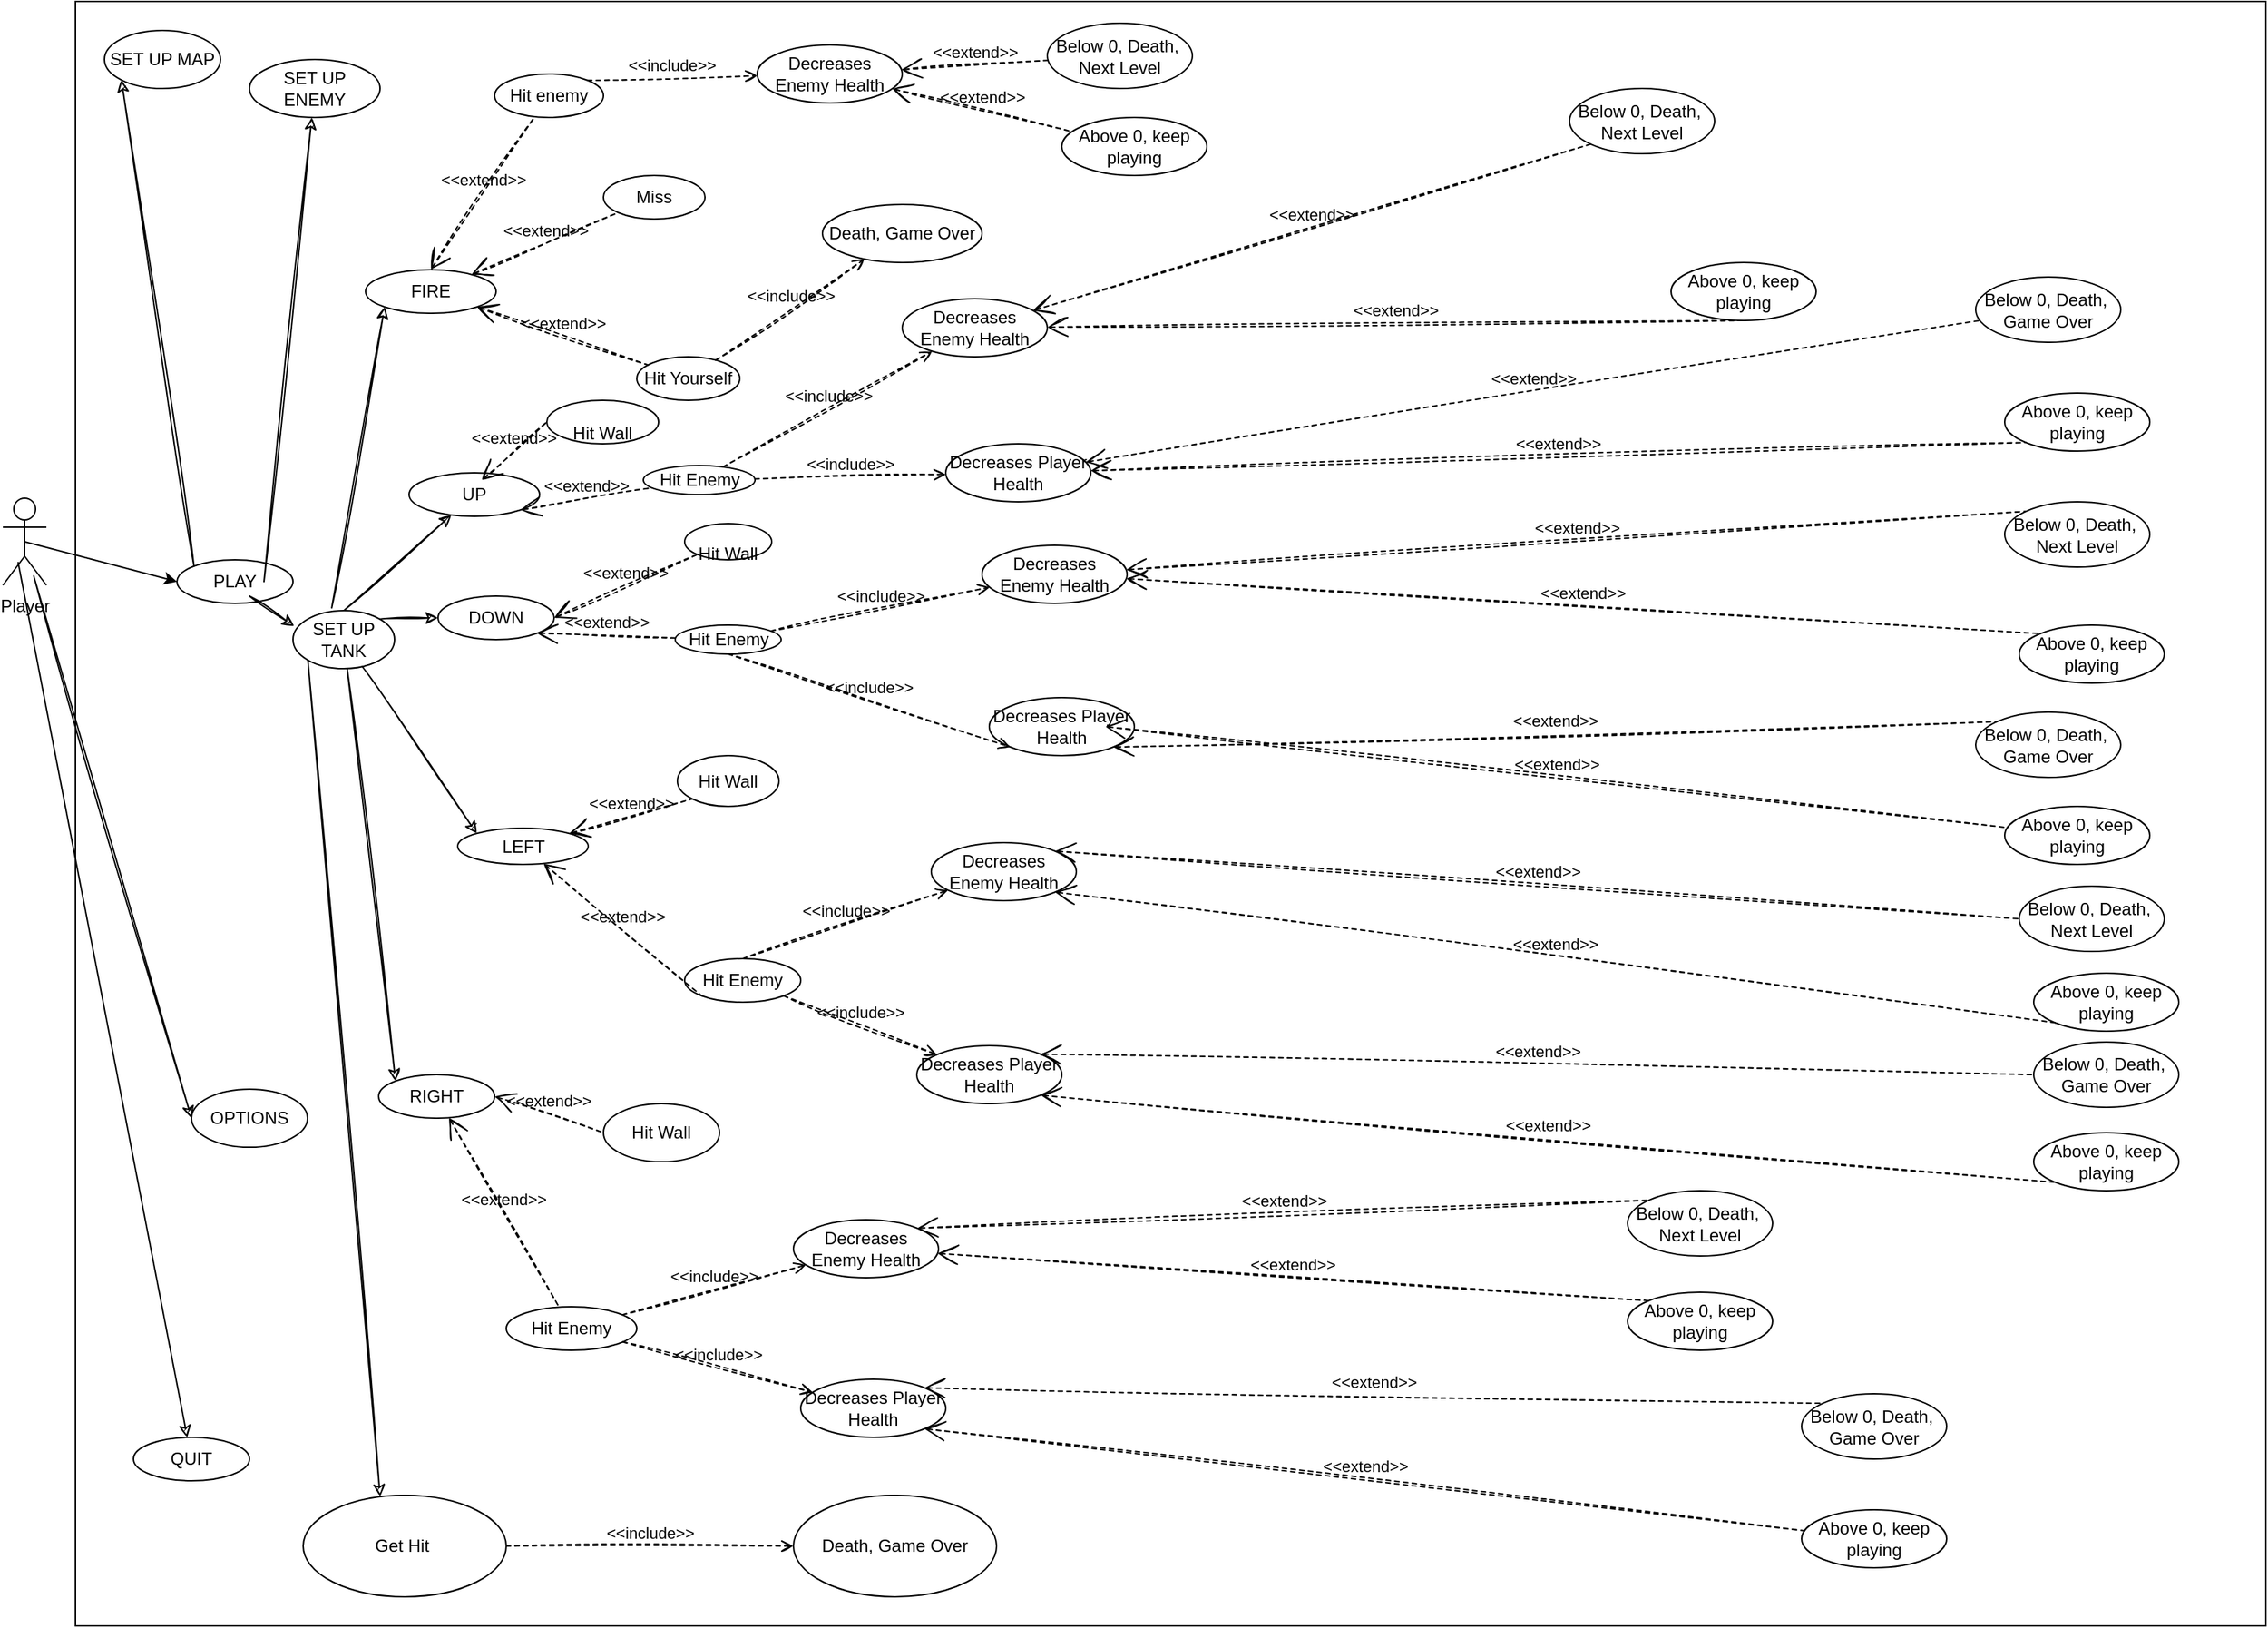 <mxfile version="20.8.16" type="device"><diagram name="Page-1" id="Rum_FBe-qlviE1NauU1L"><mxGraphModel dx="2120" dy="1400" grid="1" gridSize="10" guides="1" tooltips="1" connect="1" arrows="1" fold="1" page="1" pageScale="1" pageWidth="827" pageHeight="1169" math="0" shadow="0"><root><mxCell id="0"/><mxCell id="1" parent="0"/><mxCell id="oNzEl8xOcq2-7hBqc7Kb-83" value="" style="rounded=0;whiteSpace=wrap;html=1;" parent="1" vertex="1"><mxGeometry x="60" y="30" width="1510" height="1120" as="geometry"/></mxCell><mxCell id="oNzEl8xOcq2-7hBqc7Kb-84" value="Player" style="shape=umlActor;verticalLabelPosition=bottom;verticalAlign=top;html=1;" parent="1" vertex="1"><mxGeometry x="10" y="372.5" width="30" height="60" as="geometry"/></mxCell><mxCell id="oNzEl8xOcq2-7hBqc7Kb-85" value="PLAY" style="ellipse;whiteSpace=wrap;html=1;" parent="1" vertex="1"><mxGeometry x="130" y="415" width="80" height="30" as="geometry"/></mxCell><mxCell id="oNzEl8xOcq2-7hBqc7Kb-86" value="OPTIONS" style="ellipse;whiteSpace=wrap;html=1;" parent="1" vertex="1"><mxGeometry x="140" y="780" width="80" height="40" as="geometry"/></mxCell><mxCell id="oNzEl8xOcq2-7hBqc7Kb-87" value="QUIT" style="ellipse;whiteSpace=wrap;html=1;" parent="1" vertex="1"><mxGeometry x="100" y="1020" width="80" height="30" as="geometry"/></mxCell><mxCell id="oNzEl8xOcq2-7hBqc7Kb-88" value="" style="endArrow=classic;html=1;rounded=0;entryX=0;entryY=0.5;entryDx=0;entryDy=0;exitX=0.5;exitY=0.5;exitDx=0;exitDy=0;exitPerimeter=0;" parent="1" source="oNzEl8xOcq2-7hBqc7Kb-84" target="oNzEl8xOcq2-7hBqc7Kb-85" edge="1"><mxGeometry width="50" height="50" relative="1" as="geometry"><mxPoint x="70" y="400" as="sourcePoint"/><mxPoint x="110" y="370" as="targetPoint"/></mxGeometry></mxCell><mxCell id="oNzEl8xOcq2-7hBqc7Kb-89" value="" style="endArrow=classic;html=1;rounded=0;sketch=1;exitX=0.351;exitY=0.74;exitDx=0;exitDy=0;exitPerimeter=0;" parent="1" source="oNzEl8xOcq2-7hBqc7Kb-84" target="oNzEl8xOcq2-7hBqc7Kb-87" edge="1"><mxGeometry width="50" height="50" relative="1" as="geometry"><mxPoint x="350" y="430" as="sourcePoint"/><mxPoint x="120" y="480" as="targetPoint"/></mxGeometry></mxCell><mxCell id="oNzEl8xOcq2-7hBqc7Kb-90" value="SET UP ENEMY" style="ellipse;whiteSpace=wrap;html=1;" parent="1" vertex="1"><mxGeometry x="180" y="70" width="90" height="40" as="geometry"/></mxCell><mxCell id="oNzEl8xOcq2-7hBqc7Kb-91" value="SET UP MAP" style="ellipse;whiteSpace=wrap;html=1;" parent="1" vertex="1"><mxGeometry x="80" y="50" width="80" height="40" as="geometry"/></mxCell><mxCell id="oNzEl8xOcq2-7hBqc7Kb-92" value="SET UP TANK" style="ellipse;whiteSpace=wrap;html=1;" parent="1" vertex="1"><mxGeometry x="210" y="450" width="70" height="40" as="geometry"/></mxCell><mxCell id="oNzEl8xOcq2-7hBqc7Kb-93" value="" style="endArrow=classic;html=1;rounded=0;sketch=1;entryX=0;entryY=1;entryDx=0;entryDy=0;exitX=0;exitY=0;exitDx=0;exitDy=0;" parent="1" source="oNzEl8xOcq2-7hBqc7Kb-85" target="oNzEl8xOcq2-7hBqc7Kb-91" edge="1"><mxGeometry width="50" height="50" relative="1" as="geometry"><mxPoint x="160" y="340" as="sourcePoint"/><mxPoint x="210" y="280" as="targetPoint"/><Array as="points"/></mxGeometry></mxCell><mxCell id="oNzEl8xOcq2-7hBqc7Kb-94" value="" style="endArrow=classic;html=1;rounded=0;sketch=1;" parent="1" target="oNzEl8xOcq2-7hBqc7Kb-90" edge="1"><mxGeometry width="50" height="50" relative="1" as="geometry"><mxPoint x="190" y="430" as="sourcePoint"/><mxPoint x="210" y="330" as="targetPoint"/></mxGeometry></mxCell><mxCell id="oNzEl8xOcq2-7hBqc7Kb-95" value="" style="endArrow=classic;html=1;rounded=0;sketch=1;entryX=0.012;entryY=0.269;entryDx=0;entryDy=0;entryPerimeter=0;" parent="1" target="oNzEl8xOcq2-7hBqc7Kb-92" edge="1"><mxGeometry width="50" height="50" relative="1" as="geometry"><mxPoint x="180" y="440" as="sourcePoint"/><mxPoint x="400" y="410" as="targetPoint"/><Array as="points"><mxPoint x="180" y="440"/></Array></mxGeometry></mxCell><mxCell id="oNzEl8xOcq2-7hBqc7Kb-96" value="" style="endArrow=classic;html=1;rounded=0;sketch=1;entryX=0;entryY=0.5;entryDx=0;entryDy=0;exitX=0.71;exitY=0.894;exitDx=0;exitDy=0;exitPerimeter=0;" parent="1" source="oNzEl8xOcq2-7hBqc7Kb-84" target="oNzEl8xOcq2-7hBqc7Kb-86" edge="1"><mxGeometry width="50" height="50" relative="1" as="geometry"><mxPoint x="80" y="440" as="sourcePoint"/><mxPoint x="130" y="390" as="targetPoint"/></mxGeometry></mxCell><mxCell id="oNzEl8xOcq2-7hBqc7Kb-97" value="FIRE" style="ellipse;whiteSpace=wrap;html=1;" parent="1" vertex="1"><mxGeometry x="260" y="215" width="90" height="30" as="geometry"/></mxCell><mxCell id="oNzEl8xOcq2-7hBqc7Kb-98" value="UP" style="ellipse;whiteSpace=wrap;html=1;" parent="1" vertex="1"><mxGeometry x="290" y="355" width="90" height="30" as="geometry"/></mxCell><mxCell id="oNzEl8xOcq2-7hBqc7Kb-99" value="DOWN" style="ellipse;whiteSpace=wrap;html=1;" parent="1" vertex="1"><mxGeometry x="310" y="440" width="80" height="30" as="geometry"/></mxCell><mxCell id="oNzEl8xOcq2-7hBqc7Kb-100" value="LEFT" style="ellipse;whiteSpace=wrap;html=1;" parent="1" vertex="1"><mxGeometry x="323.5" y="600" width="90" height="25" as="geometry"/></mxCell><mxCell id="oNzEl8xOcq2-7hBqc7Kb-101" value="" style="endArrow=classic;html=1;rounded=0;sketch=1;entryX=0;entryY=1;entryDx=0;entryDy=0;exitX=0.381;exitY=-0.047;exitDx=0;exitDy=0;exitPerimeter=0;" parent="1" source="oNzEl8xOcq2-7hBqc7Kb-92" target="oNzEl8xOcq2-7hBqc7Kb-97" edge="1"><mxGeometry width="50" height="50" relative="1" as="geometry"><mxPoint x="270" y="366" as="sourcePoint"/><mxPoint x="310" y="350" as="targetPoint"/></mxGeometry></mxCell><mxCell id="oNzEl8xOcq2-7hBqc7Kb-102" value="" style="endArrow=classic;html=1;rounded=0;sketch=1;exitX=0.5;exitY=0;exitDx=0;exitDy=0;" parent="1" source="oNzEl8xOcq2-7hBqc7Kb-92" target="oNzEl8xOcq2-7hBqc7Kb-98" edge="1"><mxGeometry width="50" height="50" relative="1" as="geometry"><mxPoint x="289" y="394" as="sourcePoint"/><mxPoint x="310" y="378" as="targetPoint"/></mxGeometry></mxCell><mxCell id="oNzEl8xOcq2-7hBqc7Kb-103" value="" style="endArrow=classic;html=1;rounded=0;sketch=1;entryX=0;entryY=0.5;entryDx=0;entryDy=0;exitX=1;exitY=0;exitDx=0;exitDy=0;" parent="1" source="oNzEl8xOcq2-7hBqc7Kb-92" target="oNzEl8xOcq2-7hBqc7Kb-99" edge="1"><mxGeometry width="50" height="50" relative="1" as="geometry"><mxPoint x="280" y="401" as="sourcePoint"/><mxPoint x="310" y="420" as="targetPoint"/></mxGeometry></mxCell><mxCell id="oNzEl8xOcq2-7hBqc7Kb-104" value="" style="endArrow=classic;html=1;rounded=0;sketch=1;entryX=0;entryY=0;entryDx=0;entryDy=0;" parent="1" source="oNzEl8xOcq2-7hBqc7Kb-92" target="oNzEl8xOcq2-7hBqc7Kb-100" edge="1"><mxGeometry width="50" height="50" relative="1" as="geometry"><mxPoint x="261" y="413" as="sourcePoint"/><mxPoint x="291" y="373" as="targetPoint"/></mxGeometry></mxCell><mxCell id="oNzEl8xOcq2-7hBqc7Kb-105" value="RIGHT" style="ellipse;whiteSpace=wrap;html=1;" parent="1" vertex="1"><mxGeometry x="269" y="770" width="80" height="30" as="geometry"/></mxCell><mxCell id="oNzEl8xOcq2-7hBqc7Kb-106" value="" style="endArrow=classic;html=1;rounded=0;sketch=1;entryX=0;entryY=0;entryDx=0;entryDy=0;" parent="1" source="oNzEl8xOcq2-7hBqc7Kb-92" target="oNzEl8xOcq2-7hBqc7Kb-105" edge="1"><mxGeometry width="50" height="50" relative="1" as="geometry"><mxPoint x="251" y="424" as="sourcePoint"/><mxPoint x="301" y="374" as="targetPoint"/></mxGeometry></mxCell><mxCell id="oNzEl8xOcq2-7hBqc7Kb-107" value="Hit enemy" style="ellipse;whiteSpace=wrap;html=1;" parent="1" vertex="1"><mxGeometry x="349" y="80" width="75" height="30" as="geometry"/></mxCell><mxCell id="oNzEl8xOcq2-7hBqc7Kb-108" value="Miss" style="ellipse;whiteSpace=wrap;html=1;" parent="1" vertex="1"><mxGeometry x="424" y="150" width="70" height="30" as="geometry"/></mxCell><mxCell id="oNzEl8xOcq2-7hBqc7Kb-109" value="Hit Yourself" style="ellipse;whiteSpace=wrap;html=1;" parent="1" vertex="1"><mxGeometry x="447" y="275" width="71" height="30" as="geometry"/></mxCell><mxCell id="oNzEl8xOcq2-7hBqc7Kb-110" value="&amp;lt;&amp;lt;extend&amp;gt;&amp;gt;" style="edgeStyle=none;html=1;startArrow=open;endArrow=none;startSize=12;verticalAlign=bottom;dashed=1;labelBackgroundColor=none;rounded=0;sketch=1;exitX=0.5;exitY=0;exitDx=0;exitDy=0;" parent="1" source="oNzEl8xOcq2-7hBqc7Kb-97" target="oNzEl8xOcq2-7hBqc7Kb-107" edge="1"><mxGeometry x="-0.004" width="160" relative="1" as="geometry"><mxPoint x="308" y="236" as="sourcePoint"/><mxPoint x="414" y="236" as="targetPoint"/><mxPoint as="offset"/></mxGeometry></mxCell><mxCell id="oNzEl8xOcq2-7hBqc7Kb-111" value="&amp;lt;&amp;lt;extend&amp;gt;&amp;gt;" style="edgeStyle=none;html=1;startArrow=open;endArrow=none;startSize=12;verticalAlign=bottom;dashed=1;labelBackgroundColor=none;rounded=0;sketch=1;entryX=0;entryY=1;entryDx=0;entryDy=0;" parent="1" source="oNzEl8xOcq2-7hBqc7Kb-97" target="oNzEl8xOcq2-7hBqc7Kb-108" edge="1"><mxGeometry width="160" relative="1" as="geometry"><mxPoint x="390" y="283" as="sourcePoint"/><mxPoint x="438" y="283" as="targetPoint"/></mxGeometry></mxCell><mxCell id="oNzEl8xOcq2-7hBqc7Kb-112" value="&amp;lt;&amp;lt;extend&amp;gt;&amp;gt;" style="edgeStyle=none;html=1;startArrow=open;endArrow=none;startSize=12;verticalAlign=bottom;dashed=1;labelBackgroundColor=none;rounded=0;sketch=1;exitX=1;exitY=1;exitDx=0;exitDy=0;" parent="1" source="oNzEl8xOcq2-7hBqc7Kb-97" target="oNzEl8xOcq2-7hBqc7Kb-109" edge="1"><mxGeometry x="0.002" width="160" relative="1" as="geometry"><mxPoint x="414" y="322" as="sourcePoint"/><mxPoint x="439" y="322" as="targetPoint"/><mxPoint as="offset"/></mxGeometry></mxCell><mxCell id="oNzEl8xOcq2-7hBqc7Kb-113" value="&lt;br&gt;Hit Wall&lt;br&gt;" style="ellipse;whiteSpace=wrap;html=1;" parent="1" vertex="1"><mxGeometry x="385" y="305" width="77" height="30" as="geometry"/></mxCell><mxCell id="oNzEl8xOcq2-7hBqc7Kb-114" value="Hit Enemy" style="ellipse;whiteSpace=wrap;html=1;" parent="1" vertex="1"><mxGeometry x="451.5" y="350" width="77" height="20" as="geometry"/></mxCell><mxCell id="oNzEl8xOcq2-7hBqc7Kb-115" value="&amp;lt;&amp;lt;extend&amp;gt;&amp;gt;" style="edgeStyle=none;html=1;startArrow=open;endArrow=none;startSize=12;verticalAlign=bottom;dashed=1;labelBackgroundColor=none;rounded=0;sketch=1;entryX=0;entryY=0.5;entryDx=0;entryDy=0;" parent="1" target="oNzEl8xOcq2-7hBqc7Kb-113" edge="1"><mxGeometry width="160" relative="1" as="geometry"><mxPoint x="340" y="360" as="sourcePoint"/><mxPoint x="500" y="390" as="targetPoint"/><Array as="points"><mxPoint x="340" y="360"/></Array></mxGeometry></mxCell><mxCell id="oNzEl8xOcq2-7hBqc7Kb-116" value="&amp;lt;&amp;lt;extend&amp;gt;&amp;gt;" style="edgeStyle=none;html=1;startArrow=open;endArrow=none;startSize=12;verticalAlign=bottom;dashed=1;labelBackgroundColor=none;rounded=0;sketch=1;exitX=1;exitY=1;exitDx=0;exitDy=0;" parent="1" source="oNzEl8xOcq2-7hBqc7Kb-98" target="oNzEl8xOcq2-7hBqc7Kb-114" edge="1"><mxGeometry width="160" relative="1" as="geometry"><mxPoint x="340" y="560" as="sourcePoint"/><mxPoint x="500" y="560" as="targetPoint"/></mxGeometry></mxCell><mxCell id="oNzEl8xOcq2-7hBqc7Kb-117" value="&lt;br&gt;Hit Wall&lt;br&gt;" style="ellipse;whiteSpace=wrap;html=1;" parent="1" vertex="1"><mxGeometry x="480" y="390" width="60" height="25" as="geometry"/></mxCell><mxCell id="oNzEl8xOcq2-7hBqc7Kb-118" value="Hit Enemy" style="ellipse;whiteSpace=wrap;html=1;" parent="1" vertex="1"><mxGeometry x="473.5" y="460" width="73" height="20" as="geometry"/></mxCell><mxCell id="oNzEl8xOcq2-7hBqc7Kb-119" value="&amp;lt;&amp;lt;extend&amp;gt;&amp;gt;" style="edgeStyle=none;html=1;startArrow=open;endArrow=none;startSize=12;verticalAlign=bottom;dashed=1;labelBackgroundColor=none;rounded=0;sketch=1;entryX=0;entryY=1;entryDx=0;entryDy=0;exitX=1;exitY=0.5;exitDx=0;exitDy=0;" parent="1" source="oNzEl8xOcq2-7hBqc7Kb-99" target="oNzEl8xOcq2-7hBqc7Kb-117" edge="1"><mxGeometry width="160" relative="1" as="geometry"><mxPoint x="420" y="520" as="sourcePoint"/><mxPoint x="460" y="520" as="targetPoint"/></mxGeometry></mxCell><mxCell id="oNzEl8xOcq2-7hBqc7Kb-120" value="&amp;lt;&amp;lt;extend&amp;gt;&amp;gt;" style="edgeStyle=none;html=1;startArrow=open;endArrow=none;startSize=12;verticalAlign=bottom;dashed=1;labelBackgroundColor=none;rounded=0;sketch=1;exitX=1;exitY=1;exitDx=0;exitDy=0;" parent="1" source="oNzEl8xOcq2-7hBqc7Kb-99" target="oNzEl8xOcq2-7hBqc7Kb-118" edge="1"><mxGeometry width="160" relative="1" as="geometry"><mxPoint x="300" y="520" as="sourcePoint"/><mxPoint x="460" y="520" as="targetPoint"/></mxGeometry></mxCell><mxCell id="oNzEl8xOcq2-7hBqc7Kb-121" value="Hit Wall" style="ellipse;whiteSpace=wrap;html=1;" parent="1" vertex="1"><mxGeometry x="475" y="550" width="70" height="35" as="geometry"/></mxCell><mxCell id="oNzEl8xOcq2-7hBqc7Kb-122" value="Hit Enemy" style="ellipse;whiteSpace=wrap;html=1;" parent="1" vertex="1"><mxGeometry x="480" y="690" width="80" height="30" as="geometry"/></mxCell><mxCell id="oNzEl8xOcq2-7hBqc7Kb-123" value="Hit Wall" style="ellipse;whiteSpace=wrap;html=1;" parent="1" vertex="1"><mxGeometry x="424" y="790" width="80" height="40" as="geometry"/></mxCell><mxCell id="oNzEl8xOcq2-7hBqc7Kb-124" value="Hit Enemy" style="ellipse;whiteSpace=wrap;html=1;" parent="1" vertex="1"><mxGeometry x="357" y="930" width="90" height="30" as="geometry"/></mxCell><mxCell id="oNzEl8xOcq2-7hBqc7Kb-125" value="&amp;lt;&amp;lt;extend&amp;gt;&amp;gt;" style="edgeStyle=none;html=1;startArrow=open;endArrow=none;startSize=12;verticalAlign=bottom;dashed=1;labelBackgroundColor=none;rounded=0;sketch=1;entryX=0;entryY=1;entryDx=0;entryDy=0;exitX=1;exitY=0;exitDx=0;exitDy=0;" parent="1" source="oNzEl8xOcq2-7hBqc7Kb-100" target="oNzEl8xOcq2-7hBqc7Kb-121" edge="1"><mxGeometry width="160" relative="1" as="geometry"><mxPoint x="360" y="560" as="sourcePoint"/><mxPoint x="350" y="600" as="targetPoint"/></mxGeometry></mxCell><mxCell id="oNzEl8xOcq2-7hBqc7Kb-126" value="&amp;lt;&amp;lt;extend&amp;gt;&amp;gt;" style="edgeStyle=none;html=1;startArrow=open;endArrow=none;startSize=12;verticalAlign=bottom;dashed=1;labelBackgroundColor=none;rounded=0;sketch=1;entryX=0;entryY=1;entryDx=0;entryDy=0;" parent="1" source="oNzEl8xOcq2-7hBqc7Kb-100" target="oNzEl8xOcq2-7hBqc7Kb-122" edge="1"><mxGeometry width="160" relative="1" as="geometry"><mxPoint x="190" y="600" as="sourcePoint"/><mxPoint x="350" y="600" as="targetPoint"/></mxGeometry></mxCell><mxCell id="oNzEl8xOcq2-7hBqc7Kb-127" value="&amp;lt;&amp;lt;extend&amp;gt;&amp;gt;" style="edgeStyle=none;html=1;startArrow=open;endArrow=none;startSize=12;verticalAlign=bottom;dashed=1;labelBackgroundColor=none;rounded=0;sketch=1;entryX=0;entryY=0.5;entryDx=0;entryDy=0;exitX=1;exitY=0.5;exitDx=0;exitDy=0;" parent="1" source="oNzEl8xOcq2-7hBqc7Kb-105" target="oNzEl8xOcq2-7hBqc7Kb-123" edge="1"><mxGeometry width="160" relative="1" as="geometry"><mxPoint x="190" y="600" as="sourcePoint"/><mxPoint x="350" y="600" as="targetPoint"/></mxGeometry></mxCell><mxCell id="oNzEl8xOcq2-7hBqc7Kb-128" value="&amp;lt;&amp;lt;extend&amp;gt;&amp;gt;" style="edgeStyle=none;html=1;startArrow=open;endArrow=none;startSize=12;verticalAlign=bottom;dashed=1;labelBackgroundColor=none;rounded=0;sketch=1;" parent="1" source="oNzEl8xOcq2-7hBqc7Kb-105" target="oNzEl8xOcq2-7hBqc7Kb-124" edge="1"><mxGeometry width="160" relative="1" as="geometry"><mxPoint x="190" y="600" as="sourcePoint"/><mxPoint x="350" y="600" as="targetPoint"/></mxGeometry></mxCell><mxCell id="oNzEl8xOcq2-7hBqc7Kb-129" value="&amp;lt;&amp;lt;include&amp;gt;&amp;gt;" style="edgeStyle=none;html=1;endArrow=open;verticalAlign=bottom;dashed=1;labelBackgroundColor=none;rounded=0;sketch=1;exitX=1;exitY=0;exitDx=0;exitDy=0;" parent="1" source="oNzEl8xOcq2-7hBqc7Kb-107" target="oNzEl8xOcq2-7hBqc7Kb-130" edge="1"><mxGeometry width="160" relative="1" as="geometry"><mxPoint x="190" y="490" as="sourcePoint"/><mxPoint x="350" y="490" as="targetPoint"/></mxGeometry></mxCell><mxCell id="oNzEl8xOcq2-7hBqc7Kb-130" value="Decreases Enemy Health" style="ellipse;whiteSpace=wrap;html=1;" parent="1" vertex="1"><mxGeometry x="530" y="60" width="100" height="40" as="geometry"/></mxCell><mxCell id="oNzEl8xOcq2-7hBqc7Kb-131" value="Death, Game Over" style="ellipse;whiteSpace=wrap;html=1;" parent="1" vertex="1"><mxGeometry x="575" y="170" width="110" height="40" as="geometry"/></mxCell><mxCell id="oNzEl8xOcq2-7hBqc7Kb-132" value="&amp;lt;&amp;lt;include&amp;gt;&amp;gt;" style="edgeStyle=none;html=1;endArrow=open;verticalAlign=bottom;dashed=1;labelBackgroundColor=none;rounded=0;sketch=1;" parent="1" source="oNzEl8xOcq2-7hBqc7Kb-109" target="oNzEl8xOcq2-7hBqc7Kb-131" edge="1"><mxGeometry width="160" relative="1" as="geometry"><mxPoint x="190" y="540" as="sourcePoint"/><mxPoint x="350" y="540" as="targetPoint"/></mxGeometry></mxCell><mxCell id="oNzEl8xOcq2-7hBqc7Kb-133" value="Decreases Enemy Health" style="ellipse;whiteSpace=wrap;html=1;" parent="1" vertex="1"><mxGeometry x="630" y="235" width="100" height="40" as="geometry"/></mxCell><mxCell id="oNzEl8xOcq2-7hBqc7Kb-134" value="Decreases Enemy Health" style="ellipse;whiteSpace=wrap;html=1;" parent="1" vertex="1"><mxGeometry x="685" y="405" width="100" height="40" as="geometry"/></mxCell><mxCell id="oNzEl8xOcq2-7hBqc7Kb-135" value="Decreases Enemy Health" style="ellipse;whiteSpace=wrap;html=1;" parent="1" vertex="1"><mxGeometry x="650" y="610" width="100" height="40" as="geometry"/></mxCell><mxCell id="oNzEl8xOcq2-7hBqc7Kb-136" value="Decreases Enemy Health" style="ellipse;whiteSpace=wrap;html=1;" parent="1" vertex="1"><mxGeometry x="555" y="870" width="100" height="40" as="geometry"/></mxCell><mxCell id="oNzEl8xOcq2-7hBqc7Kb-137" value="&amp;lt;&amp;lt;include&amp;gt;&amp;gt;" style="edgeStyle=none;html=1;endArrow=open;verticalAlign=bottom;dashed=1;labelBackgroundColor=none;rounded=0;sketch=1;" parent="1" source="oNzEl8xOcq2-7hBqc7Kb-114" target="oNzEl8xOcq2-7hBqc7Kb-133" edge="1"><mxGeometry width="160" relative="1" as="geometry"><mxPoint x="190" y="540" as="sourcePoint"/><mxPoint x="350" y="540" as="targetPoint"/></mxGeometry></mxCell><mxCell id="oNzEl8xOcq2-7hBqc7Kb-138" value="&amp;lt;&amp;lt;include&amp;gt;&amp;gt;" style="edgeStyle=none;html=1;endArrow=open;verticalAlign=bottom;dashed=1;labelBackgroundColor=none;rounded=0;sketch=1;" parent="1" source="oNzEl8xOcq2-7hBqc7Kb-118" target="oNzEl8xOcq2-7hBqc7Kb-134" edge="1"><mxGeometry width="160" relative="1" as="geometry"><mxPoint x="190" y="540" as="sourcePoint"/><mxPoint x="350" y="540" as="targetPoint"/></mxGeometry></mxCell><mxCell id="oNzEl8xOcq2-7hBqc7Kb-139" value="Decreases Player Health" style="ellipse;whiteSpace=wrap;html=1;" parent="1" vertex="1"><mxGeometry x="690" y="510" width="100" height="40" as="geometry"/></mxCell><mxCell id="oNzEl8xOcq2-7hBqc7Kb-140" value="&amp;lt;&amp;lt;include&amp;gt;&amp;gt;" style="edgeStyle=none;html=1;endArrow=open;verticalAlign=bottom;dashed=1;labelBackgroundColor=none;rounded=0;sketch=1;exitX=0.5;exitY=1;exitDx=0;exitDy=0;entryX=0;entryY=1;entryDx=0;entryDy=0;" parent="1" source="oNzEl8xOcq2-7hBqc7Kb-118" target="oNzEl8xOcq2-7hBqc7Kb-139" edge="1"><mxGeometry width="160" relative="1" as="geometry"><mxPoint x="190" y="540" as="sourcePoint"/><mxPoint x="350" y="540" as="targetPoint"/></mxGeometry></mxCell><mxCell id="oNzEl8xOcq2-7hBqc7Kb-143" value="Decreases Player Health" style="ellipse;whiteSpace=wrap;html=1;" parent="1" vertex="1"><mxGeometry x="640" y="750" width="100" height="40" as="geometry"/></mxCell><mxCell id="oNzEl8xOcq2-7hBqc7Kb-144" value="Decreases Player Health" style="ellipse;whiteSpace=wrap;html=1;" parent="1" vertex="1"><mxGeometry x="560" y="980" width="100" height="40" as="geometry"/></mxCell><mxCell id="oNzEl8xOcq2-7hBqc7Kb-146" value="&amp;lt;&amp;lt;include&amp;gt;&amp;gt;" style="edgeStyle=none;html=1;endArrow=open;verticalAlign=bottom;dashed=1;labelBackgroundColor=none;rounded=0;sketch=1;" parent="1" source="oNzEl8xOcq2-7hBqc7Kb-124" target="oNzEl8xOcq2-7hBqc7Kb-136" edge="1"><mxGeometry width="160" relative="1" as="geometry"><mxPoint x="460" y="740" as="sourcePoint"/><mxPoint x="620" y="740" as="targetPoint"/></mxGeometry></mxCell><mxCell id="oNzEl8xOcq2-7hBqc7Kb-147" value="&amp;lt;&amp;lt;include&amp;gt;&amp;gt;" style="edgeStyle=none;html=1;endArrow=open;verticalAlign=bottom;dashed=1;labelBackgroundColor=none;rounded=0;sketch=1;" parent="1" source="oNzEl8xOcq2-7hBqc7Kb-124" target="oNzEl8xOcq2-7hBqc7Kb-144" edge="1"><mxGeometry width="160" relative="1" as="geometry"><mxPoint x="460" y="740" as="sourcePoint"/><mxPoint x="620" y="740" as="targetPoint"/></mxGeometry></mxCell><mxCell id="oNzEl8xOcq2-7hBqc7Kb-148" value="&amp;lt;&amp;lt;include&amp;gt;&amp;gt;" style="edgeStyle=none;html=1;endArrow=open;verticalAlign=bottom;dashed=1;labelBackgroundColor=none;rounded=0;sketch=1;exitX=0.5;exitY=0;exitDx=0;exitDy=0;" parent="1" source="oNzEl8xOcq2-7hBqc7Kb-122" target="oNzEl8xOcq2-7hBqc7Kb-135" edge="1"><mxGeometry width="160" relative="1" as="geometry"><mxPoint x="510" y="650" as="sourcePoint"/><mxPoint x="620" y="640" as="targetPoint"/></mxGeometry></mxCell><mxCell id="oNzEl8xOcq2-7hBqc7Kb-149" value="&amp;lt;&amp;lt;include&amp;gt;&amp;gt;" style="edgeStyle=none;html=1;endArrow=open;verticalAlign=bottom;dashed=1;labelBackgroundColor=none;rounded=0;sketch=1;exitX=1;exitY=1;exitDx=0;exitDy=0;" parent="1" source="oNzEl8xOcq2-7hBqc7Kb-122" target="oNzEl8xOcq2-7hBqc7Kb-143" edge="1"><mxGeometry width="160" relative="1" as="geometry"><mxPoint x="510" y="650" as="sourcePoint"/><mxPoint x="620" y="640" as="targetPoint"/></mxGeometry></mxCell><mxCell id="oNzEl8xOcq2-7hBqc7Kb-150" value="Decreases Player Health" style="ellipse;whiteSpace=wrap;html=1;" parent="1" vertex="1"><mxGeometry x="660" y="335" width="100" height="40" as="geometry"/></mxCell><mxCell id="oNzEl8xOcq2-7hBqc7Kb-151" value="&amp;lt;&amp;lt;include&amp;gt;&amp;gt;" style="edgeStyle=none;html=1;endArrow=open;verticalAlign=bottom;dashed=1;labelBackgroundColor=none;rounded=0;sketch=1;" parent="1" source="oNzEl8xOcq2-7hBqc7Kb-114" target="oNzEl8xOcq2-7hBqc7Kb-150" edge="1"><mxGeometry width="160" relative="1" as="geometry"><mxPoint x="470" y="450" as="sourcePoint"/><mxPoint x="630" y="450" as="targetPoint"/></mxGeometry></mxCell><mxCell id="oNzEl8xOcq2-7hBqc7Kb-152" value="Below 0, Death,&amp;nbsp;&lt;br&gt;Next Level" style="ellipse;whiteSpace=wrap;html=1;" parent="1" vertex="1"><mxGeometry x="730" y="45" width="100" height="45" as="geometry"/></mxCell><mxCell id="oNzEl8xOcq2-7hBqc7Kb-153" value="Above 0, keep playing" style="ellipse;whiteSpace=wrap;html=1;" parent="1" vertex="1"><mxGeometry x="740" y="110" width="100" height="40" as="geometry"/></mxCell><mxCell id="oNzEl8xOcq2-7hBqc7Kb-154" value="&amp;lt;&amp;lt;extend&amp;gt;&amp;gt;" style="edgeStyle=none;html=1;startArrow=open;endArrow=none;startSize=12;verticalAlign=bottom;dashed=1;labelBackgroundColor=none;rounded=0;sketch=1;" parent="1" source="oNzEl8xOcq2-7hBqc7Kb-130" target="oNzEl8xOcq2-7hBqc7Kb-152" edge="1"><mxGeometry width="160" relative="1" as="geometry"><mxPoint x="530" y="450" as="sourcePoint"/><mxPoint x="690" y="450" as="targetPoint"/></mxGeometry></mxCell><mxCell id="oNzEl8xOcq2-7hBqc7Kb-155" value="&amp;lt;&amp;lt;extend&amp;gt;&amp;gt;" style="edgeStyle=none;html=1;startArrow=open;endArrow=none;startSize=12;verticalAlign=bottom;dashed=1;labelBackgroundColor=none;rounded=0;sketch=1;" parent="1" source="oNzEl8xOcq2-7hBqc7Kb-130" target="oNzEl8xOcq2-7hBqc7Kb-153" edge="1"><mxGeometry width="160" relative="1" as="geometry"><mxPoint x="530" y="450" as="sourcePoint"/><mxPoint x="690" y="450" as="targetPoint"/></mxGeometry></mxCell><mxCell id="oNzEl8xOcq2-7hBqc7Kb-162" value="Below 0, Death,&amp;nbsp;&lt;br&gt;Next Level" style="ellipse;whiteSpace=wrap;html=1;" parent="1" vertex="1"><mxGeometry x="1090" y="90" width="100" height="45" as="geometry"/></mxCell><mxCell id="oNzEl8xOcq2-7hBqc7Kb-163" value="Above 0, keep playing" style="ellipse;whiteSpace=wrap;html=1;" parent="1" vertex="1"><mxGeometry x="1160" y="210" width="100" height="40" as="geometry"/></mxCell><mxCell id="oNzEl8xOcq2-7hBqc7Kb-169" value="&amp;lt;&amp;lt;extend&amp;gt;&amp;gt;" style="edgeStyle=none;html=1;startArrow=open;endArrow=none;startSize=12;verticalAlign=bottom;dashed=1;labelBackgroundColor=none;rounded=0;sketch=1;entryX=0;entryY=1;entryDx=0;entryDy=0;" parent="1" source="oNzEl8xOcq2-7hBqc7Kb-133" target="oNzEl8xOcq2-7hBqc7Kb-162" edge="1"><mxGeometry width="160" relative="1" as="geometry"><mxPoint x="770" y="540" as="sourcePoint"/><mxPoint x="930" y="540" as="targetPoint"/></mxGeometry></mxCell><mxCell id="oNzEl8xOcq2-7hBqc7Kb-170" value="&amp;lt;&amp;lt;extend&amp;gt;&amp;gt;" style="edgeStyle=none;html=1;startArrow=open;endArrow=none;startSize=12;verticalAlign=bottom;dashed=1;labelBackgroundColor=none;rounded=0;sketch=1;entryX=0.5;entryY=1;entryDx=0;entryDy=0;" parent="1" source="oNzEl8xOcq2-7hBqc7Kb-133" target="oNzEl8xOcq2-7hBqc7Kb-163" edge="1"><mxGeometry width="160" relative="1" as="geometry"><mxPoint x="770" y="540" as="sourcePoint"/><mxPoint x="930" y="540" as="targetPoint"/></mxGeometry></mxCell><mxCell id="oNzEl8xOcq2-7hBqc7Kb-171" value="Below 0, Death,&amp;nbsp;&lt;br&gt;Game Over" style="ellipse;whiteSpace=wrap;html=1;" parent="1" vertex="1"><mxGeometry x="1370" y="220" width="100" height="45" as="geometry"/></mxCell><mxCell id="oNzEl8xOcq2-7hBqc7Kb-172" value="Above 0, keep playing" style="ellipse;whiteSpace=wrap;html=1;" parent="1" vertex="1"><mxGeometry x="1390" y="300" width="100" height="40" as="geometry"/></mxCell><mxCell id="oNzEl8xOcq2-7hBqc7Kb-173" value="Below 0, Death,&amp;nbsp;&lt;br&gt;Next Level" style="ellipse;whiteSpace=wrap;html=1;" parent="1" vertex="1"><mxGeometry x="1390" y="375" width="100" height="45" as="geometry"/></mxCell><mxCell id="oNzEl8xOcq2-7hBqc7Kb-174" value="Above 0, keep playing" style="ellipse;whiteSpace=wrap;html=1;" parent="1" vertex="1"><mxGeometry x="1400" y="460" width="100" height="40" as="geometry"/></mxCell><mxCell id="oNzEl8xOcq2-7hBqc7Kb-175" value="&amp;lt;&amp;lt;extend&amp;gt;&amp;gt;" style="edgeStyle=none;html=1;startArrow=open;endArrow=none;startSize=12;verticalAlign=bottom;dashed=1;labelBackgroundColor=none;rounded=0;sketch=1;" parent="1" source="oNzEl8xOcq2-7hBqc7Kb-150" target="oNzEl8xOcq2-7hBqc7Kb-171" edge="1"><mxGeometry width="160" relative="1" as="geometry"><mxPoint x="770" y="490" as="sourcePoint"/><mxPoint x="930" y="490" as="targetPoint"/></mxGeometry></mxCell><mxCell id="oNzEl8xOcq2-7hBqc7Kb-176" value="&amp;lt;&amp;lt;extend&amp;gt;&amp;gt;" style="edgeStyle=none;html=1;startArrow=open;endArrow=none;startSize=12;verticalAlign=bottom;dashed=1;labelBackgroundColor=none;rounded=0;sketch=1;entryX=0;entryY=1;entryDx=0;entryDy=0;" parent="1" source="oNzEl8xOcq2-7hBqc7Kb-150" target="oNzEl8xOcq2-7hBqc7Kb-172" edge="1"><mxGeometry width="160" relative="1" as="geometry"><mxPoint x="770" y="490" as="sourcePoint"/><mxPoint x="930" y="490" as="targetPoint"/></mxGeometry></mxCell><mxCell id="oNzEl8xOcq2-7hBqc7Kb-177" value="&amp;lt;&amp;lt;extend&amp;gt;&amp;gt;" style="edgeStyle=none;html=1;startArrow=open;endArrow=none;startSize=12;verticalAlign=bottom;dashed=1;labelBackgroundColor=none;rounded=0;sketch=1;entryX=0;entryY=0;entryDx=0;entryDy=0;" parent="1" source="oNzEl8xOcq2-7hBqc7Kb-134" target="oNzEl8xOcq2-7hBqc7Kb-173" edge="1"><mxGeometry width="160" relative="1" as="geometry"><mxPoint x="790" y="520" as="sourcePoint"/><mxPoint x="950" y="520" as="targetPoint"/></mxGeometry></mxCell><mxCell id="oNzEl8xOcq2-7hBqc7Kb-178" value="&amp;lt;&amp;lt;extend&amp;gt;&amp;gt;" style="edgeStyle=none;html=1;startArrow=open;endArrow=none;startSize=12;verticalAlign=bottom;dashed=1;labelBackgroundColor=none;rounded=0;sketch=1;entryX=0;entryY=0;entryDx=0;entryDy=0;" parent="1" source="oNzEl8xOcq2-7hBqc7Kb-134" target="oNzEl8xOcq2-7hBqc7Kb-174" edge="1"><mxGeometry width="160" relative="1" as="geometry"><mxPoint x="790" y="520" as="sourcePoint"/><mxPoint x="950" y="520" as="targetPoint"/></mxGeometry></mxCell><mxCell id="oNzEl8xOcq2-7hBqc7Kb-179" value="" style="endArrow=classic;html=1;rounded=0;sketch=1;exitX=0;exitY=1;exitDx=0;exitDy=0;entryX=0.379;entryY=0.012;entryDx=0;entryDy=0;entryPerimeter=0;" parent="1" source="oNzEl8xOcq2-7hBqc7Kb-92" target="oNzEl8xOcq2-7hBqc7Kb-180" edge="1"><mxGeometry width="50" height="50" relative="1" as="geometry"><mxPoint x="680" y="810" as="sourcePoint"/><mxPoint x="730" y="760" as="targetPoint"/></mxGeometry></mxCell><mxCell id="oNzEl8xOcq2-7hBqc7Kb-180" value="Get Hit&amp;nbsp;" style="ellipse;whiteSpace=wrap;html=1;" parent="1" vertex="1"><mxGeometry x="217" y="1060" width="140" height="70" as="geometry"/></mxCell><mxCell id="oNzEl8xOcq2-7hBqc7Kb-181" value="&amp;lt;&amp;lt;include&amp;gt;&amp;gt;" style="edgeStyle=none;html=1;endArrow=open;verticalAlign=bottom;dashed=1;labelBackgroundColor=none;rounded=0;sketch=1;" parent="1" source="oNzEl8xOcq2-7hBqc7Kb-180" target="oNzEl8xOcq2-7hBqc7Kb-182" edge="1"><mxGeometry width="160" relative="1" as="geometry"><mxPoint x="560" y="720" as="sourcePoint"/><mxPoint x="720" y="720" as="targetPoint"/></mxGeometry></mxCell><mxCell id="oNzEl8xOcq2-7hBqc7Kb-182" value="Death, Game Over" style="ellipse;whiteSpace=wrap;html=1;" parent="1" vertex="1"><mxGeometry x="555" y="1060" width="140" height="70" as="geometry"/></mxCell><mxCell id="oNzEl8xOcq2-7hBqc7Kb-183" value="Below 0, Death,&amp;nbsp;&lt;br&gt;Game Over" style="ellipse;whiteSpace=wrap;html=1;" parent="1" vertex="1"><mxGeometry x="1370" y="520" width="100" height="45" as="geometry"/></mxCell><mxCell id="oNzEl8xOcq2-7hBqc7Kb-184" value="Above 0, keep playing" style="ellipse;whiteSpace=wrap;html=1;" parent="1" vertex="1"><mxGeometry x="1390" y="585" width="100" height="40" as="geometry"/></mxCell><mxCell id="oNzEl8xOcq2-7hBqc7Kb-185" value="&amp;lt;&amp;lt;extend&amp;gt;&amp;gt;" style="edgeStyle=none;html=1;startArrow=open;endArrow=none;startSize=12;verticalAlign=bottom;dashed=1;labelBackgroundColor=none;rounded=0;sketch=1;exitX=1;exitY=1;exitDx=0;exitDy=0;entryX=0;entryY=0;entryDx=0;entryDy=0;" parent="1" source="oNzEl8xOcq2-7hBqc7Kb-139" target="oNzEl8xOcq2-7hBqc7Kb-183" edge="1"><mxGeometry width="160" relative="1" as="geometry"><mxPoint x="780" y="570" as="sourcePoint"/><mxPoint x="940" y="570" as="targetPoint"/></mxGeometry></mxCell><mxCell id="oNzEl8xOcq2-7hBqc7Kb-186" value="&amp;lt;&amp;lt;extend&amp;gt;&amp;gt;" style="edgeStyle=none;html=1;startArrow=open;endArrow=none;startSize=12;verticalAlign=bottom;dashed=1;labelBackgroundColor=none;rounded=0;sketch=1;exitX=0.8;exitY=0.5;exitDx=0;exitDy=0;exitPerimeter=0;" parent="1" source="oNzEl8xOcq2-7hBqc7Kb-139" target="oNzEl8xOcq2-7hBqc7Kb-184" edge="1"><mxGeometry width="160" relative="1" as="geometry"><mxPoint x="780" y="570" as="sourcePoint"/><mxPoint x="940" y="570" as="targetPoint"/></mxGeometry></mxCell><mxCell id="oNzEl8xOcq2-7hBqc7Kb-187" value="Below 0, Death,&amp;nbsp;&lt;br&gt;Next Level" style="ellipse;whiteSpace=wrap;html=1;" parent="1" vertex="1"><mxGeometry x="1400" y="640" width="100" height="45" as="geometry"/></mxCell><mxCell id="oNzEl8xOcq2-7hBqc7Kb-188" value="Above 0, keep playing" style="ellipse;whiteSpace=wrap;html=1;" parent="1" vertex="1"><mxGeometry x="1410" y="700" width="100" height="40" as="geometry"/></mxCell><mxCell id="oNzEl8xOcq2-7hBqc7Kb-189" value="&amp;lt;&amp;lt;extend&amp;gt;&amp;gt;" style="edgeStyle=none;html=1;startArrow=open;endArrow=none;startSize=12;verticalAlign=bottom;dashed=1;labelBackgroundColor=none;rounded=0;sketch=1;exitX=1;exitY=0;exitDx=0;exitDy=0;entryX=0;entryY=0.5;entryDx=0;entryDy=0;" parent="1" source="oNzEl8xOcq2-7hBqc7Kb-135" target="oNzEl8xOcq2-7hBqc7Kb-187" edge="1"><mxGeometry width="160" relative="1" as="geometry"><mxPoint x="780" y="600" as="sourcePoint"/><mxPoint x="940" y="600" as="targetPoint"/></mxGeometry></mxCell><mxCell id="oNzEl8xOcq2-7hBqc7Kb-190" value="&amp;lt;&amp;lt;extend&amp;gt;&amp;gt;" style="edgeStyle=none;html=1;startArrow=open;endArrow=none;startSize=12;verticalAlign=bottom;dashed=1;labelBackgroundColor=none;rounded=0;sketch=1;exitX=1;exitY=1;exitDx=0;exitDy=0;entryX=0;entryY=1;entryDx=0;entryDy=0;" parent="1" source="oNzEl8xOcq2-7hBqc7Kb-135" target="oNzEl8xOcq2-7hBqc7Kb-188" edge="1"><mxGeometry width="160" relative="1" as="geometry"><mxPoint x="780" y="600" as="sourcePoint"/><mxPoint x="940" y="600" as="targetPoint"/></mxGeometry></mxCell><mxCell id="oNzEl8xOcq2-7hBqc7Kb-191" value="Below 0, Death,&amp;nbsp;&lt;br&gt;Game Over" style="ellipse;whiteSpace=wrap;html=1;" parent="1" vertex="1"><mxGeometry x="1410" y="747.5" width="100" height="45" as="geometry"/></mxCell><mxCell id="oNzEl8xOcq2-7hBqc7Kb-192" value="Above 0, keep playing" style="ellipse;whiteSpace=wrap;html=1;" parent="1" vertex="1"><mxGeometry x="1410" y="810" width="100" height="40" as="geometry"/></mxCell><mxCell id="oNzEl8xOcq2-7hBqc7Kb-193" value="&amp;lt;&amp;lt;extend&amp;gt;&amp;gt;" style="edgeStyle=none;html=1;startArrow=open;endArrow=none;startSize=12;verticalAlign=bottom;dashed=1;labelBackgroundColor=none;rounded=0;sketch=1;exitX=1;exitY=0;exitDx=0;exitDy=0;entryX=0;entryY=0.5;entryDx=0;entryDy=0;" parent="1" source="oNzEl8xOcq2-7hBqc7Kb-143" target="oNzEl8xOcq2-7hBqc7Kb-191" edge="1"><mxGeometry width="160" relative="1" as="geometry"><mxPoint x="780" y="600" as="sourcePoint"/><mxPoint x="940" y="600" as="targetPoint"/></mxGeometry></mxCell><mxCell id="oNzEl8xOcq2-7hBqc7Kb-194" value="&amp;lt;&amp;lt;extend&amp;gt;&amp;gt;" style="edgeStyle=none;html=1;startArrow=open;endArrow=none;startSize=12;verticalAlign=bottom;dashed=1;labelBackgroundColor=none;rounded=0;sketch=1;exitX=1;exitY=1;exitDx=0;exitDy=0;entryX=0;entryY=1;entryDx=0;entryDy=0;" parent="1" source="oNzEl8xOcq2-7hBqc7Kb-143" target="oNzEl8xOcq2-7hBqc7Kb-192" edge="1"><mxGeometry width="160" relative="1" as="geometry"><mxPoint x="780" y="600" as="sourcePoint"/><mxPoint x="940" y="600" as="targetPoint"/></mxGeometry></mxCell><mxCell id="oNzEl8xOcq2-7hBqc7Kb-195" value="Below 0, Death,&amp;nbsp;&lt;br&gt;Next Level" style="ellipse;whiteSpace=wrap;html=1;" parent="1" vertex="1"><mxGeometry x="1130" y="850" width="100" height="45" as="geometry"/></mxCell><mxCell id="oNzEl8xOcq2-7hBqc7Kb-196" value="Above 0, keep playing" style="ellipse;whiteSpace=wrap;html=1;" parent="1" vertex="1"><mxGeometry x="1130" y="920" width="100" height="40" as="geometry"/></mxCell><mxCell id="oNzEl8xOcq2-7hBqc7Kb-197" value="&amp;lt;&amp;lt;extend&amp;gt;&amp;gt;" style="edgeStyle=none;html=1;startArrow=open;endArrow=none;startSize=12;verticalAlign=bottom;dashed=1;labelBackgroundColor=none;rounded=0;sketch=1;exitX=1;exitY=0;exitDx=0;exitDy=0;entryX=0;entryY=0;entryDx=0;entryDy=0;" parent="1" source="oNzEl8xOcq2-7hBqc7Kb-136" target="oNzEl8xOcq2-7hBqc7Kb-195" edge="1"><mxGeometry width="160" relative="1" as="geometry"><mxPoint x="770" y="770" as="sourcePoint"/><mxPoint x="930" y="770" as="targetPoint"/></mxGeometry></mxCell><mxCell id="oNzEl8xOcq2-7hBqc7Kb-198" value="&amp;lt;&amp;lt;extend&amp;gt;&amp;gt;" style="edgeStyle=none;html=1;startArrow=open;endArrow=none;startSize=12;verticalAlign=bottom;dashed=1;labelBackgroundColor=none;rounded=0;sketch=1;entryX=0;entryY=0;entryDx=0;entryDy=0;" parent="1" source="oNzEl8xOcq2-7hBqc7Kb-136" target="oNzEl8xOcq2-7hBqc7Kb-196" edge="1"><mxGeometry width="160" relative="1" as="geometry"><mxPoint x="770" y="770" as="sourcePoint"/><mxPoint x="930" y="770" as="targetPoint"/></mxGeometry></mxCell><mxCell id="oNzEl8xOcq2-7hBqc7Kb-200" value="Below 0, Death,&amp;nbsp;&lt;br&gt;Game Over" style="ellipse;whiteSpace=wrap;html=1;" parent="1" vertex="1"><mxGeometry x="1250" y="990" width="100" height="45" as="geometry"/></mxCell><mxCell id="oNzEl8xOcq2-7hBqc7Kb-201" value="Above 0, keep playing" style="ellipse;whiteSpace=wrap;html=1;" parent="1" vertex="1"><mxGeometry x="1250" y="1070" width="100" height="40" as="geometry"/></mxCell><mxCell id="oNzEl8xOcq2-7hBqc7Kb-202" value="&amp;lt;&amp;lt;extend&amp;gt;&amp;gt;" style="edgeStyle=none;html=1;startArrow=open;endArrow=none;startSize=12;verticalAlign=bottom;dashed=1;labelBackgroundColor=none;rounded=0;sketch=1;exitX=1;exitY=0;exitDx=0;exitDy=0;entryX=0;entryY=0;entryDx=0;entryDy=0;" parent="1" source="oNzEl8xOcq2-7hBqc7Kb-144" target="oNzEl8xOcq2-7hBqc7Kb-200" edge="1"><mxGeometry width="160" relative="1" as="geometry"><mxPoint x="770" y="770" as="sourcePoint"/><mxPoint x="930" y="770" as="targetPoint"/><Array as="points"/></mxGeometry></mxCell><mxCell id="oNzEl8xOcq2-7hBqc7Kb-203" value="&amp;lt;&amp;lt;extend&amp;gt;&amp;gt;" style="edgeStyle=none;html=1;startArrow=open;endArrow=none;startSize=12;verticalAlign=bottom;dashed=1;labelBackgroundColor=none;rounded=0;sketch=1;exitX=1;exitY=1;exitDx=0;exitDy=0;" parent="1" source="oNzEl8xOcq2-7hBqc7Kb-144" target="oNzEl8xOcq2-7hBqc7Kb-201" edge="1"><mxGeometry width="160" relative="1" as="geometry"><mxPoint x="770" y="770" as="sourcePoint"/><mxPoint x="930" y="770" as="targetPoint"/></mxGeometry></mxCell></root></mxGraphModel></diagram></mxfile>